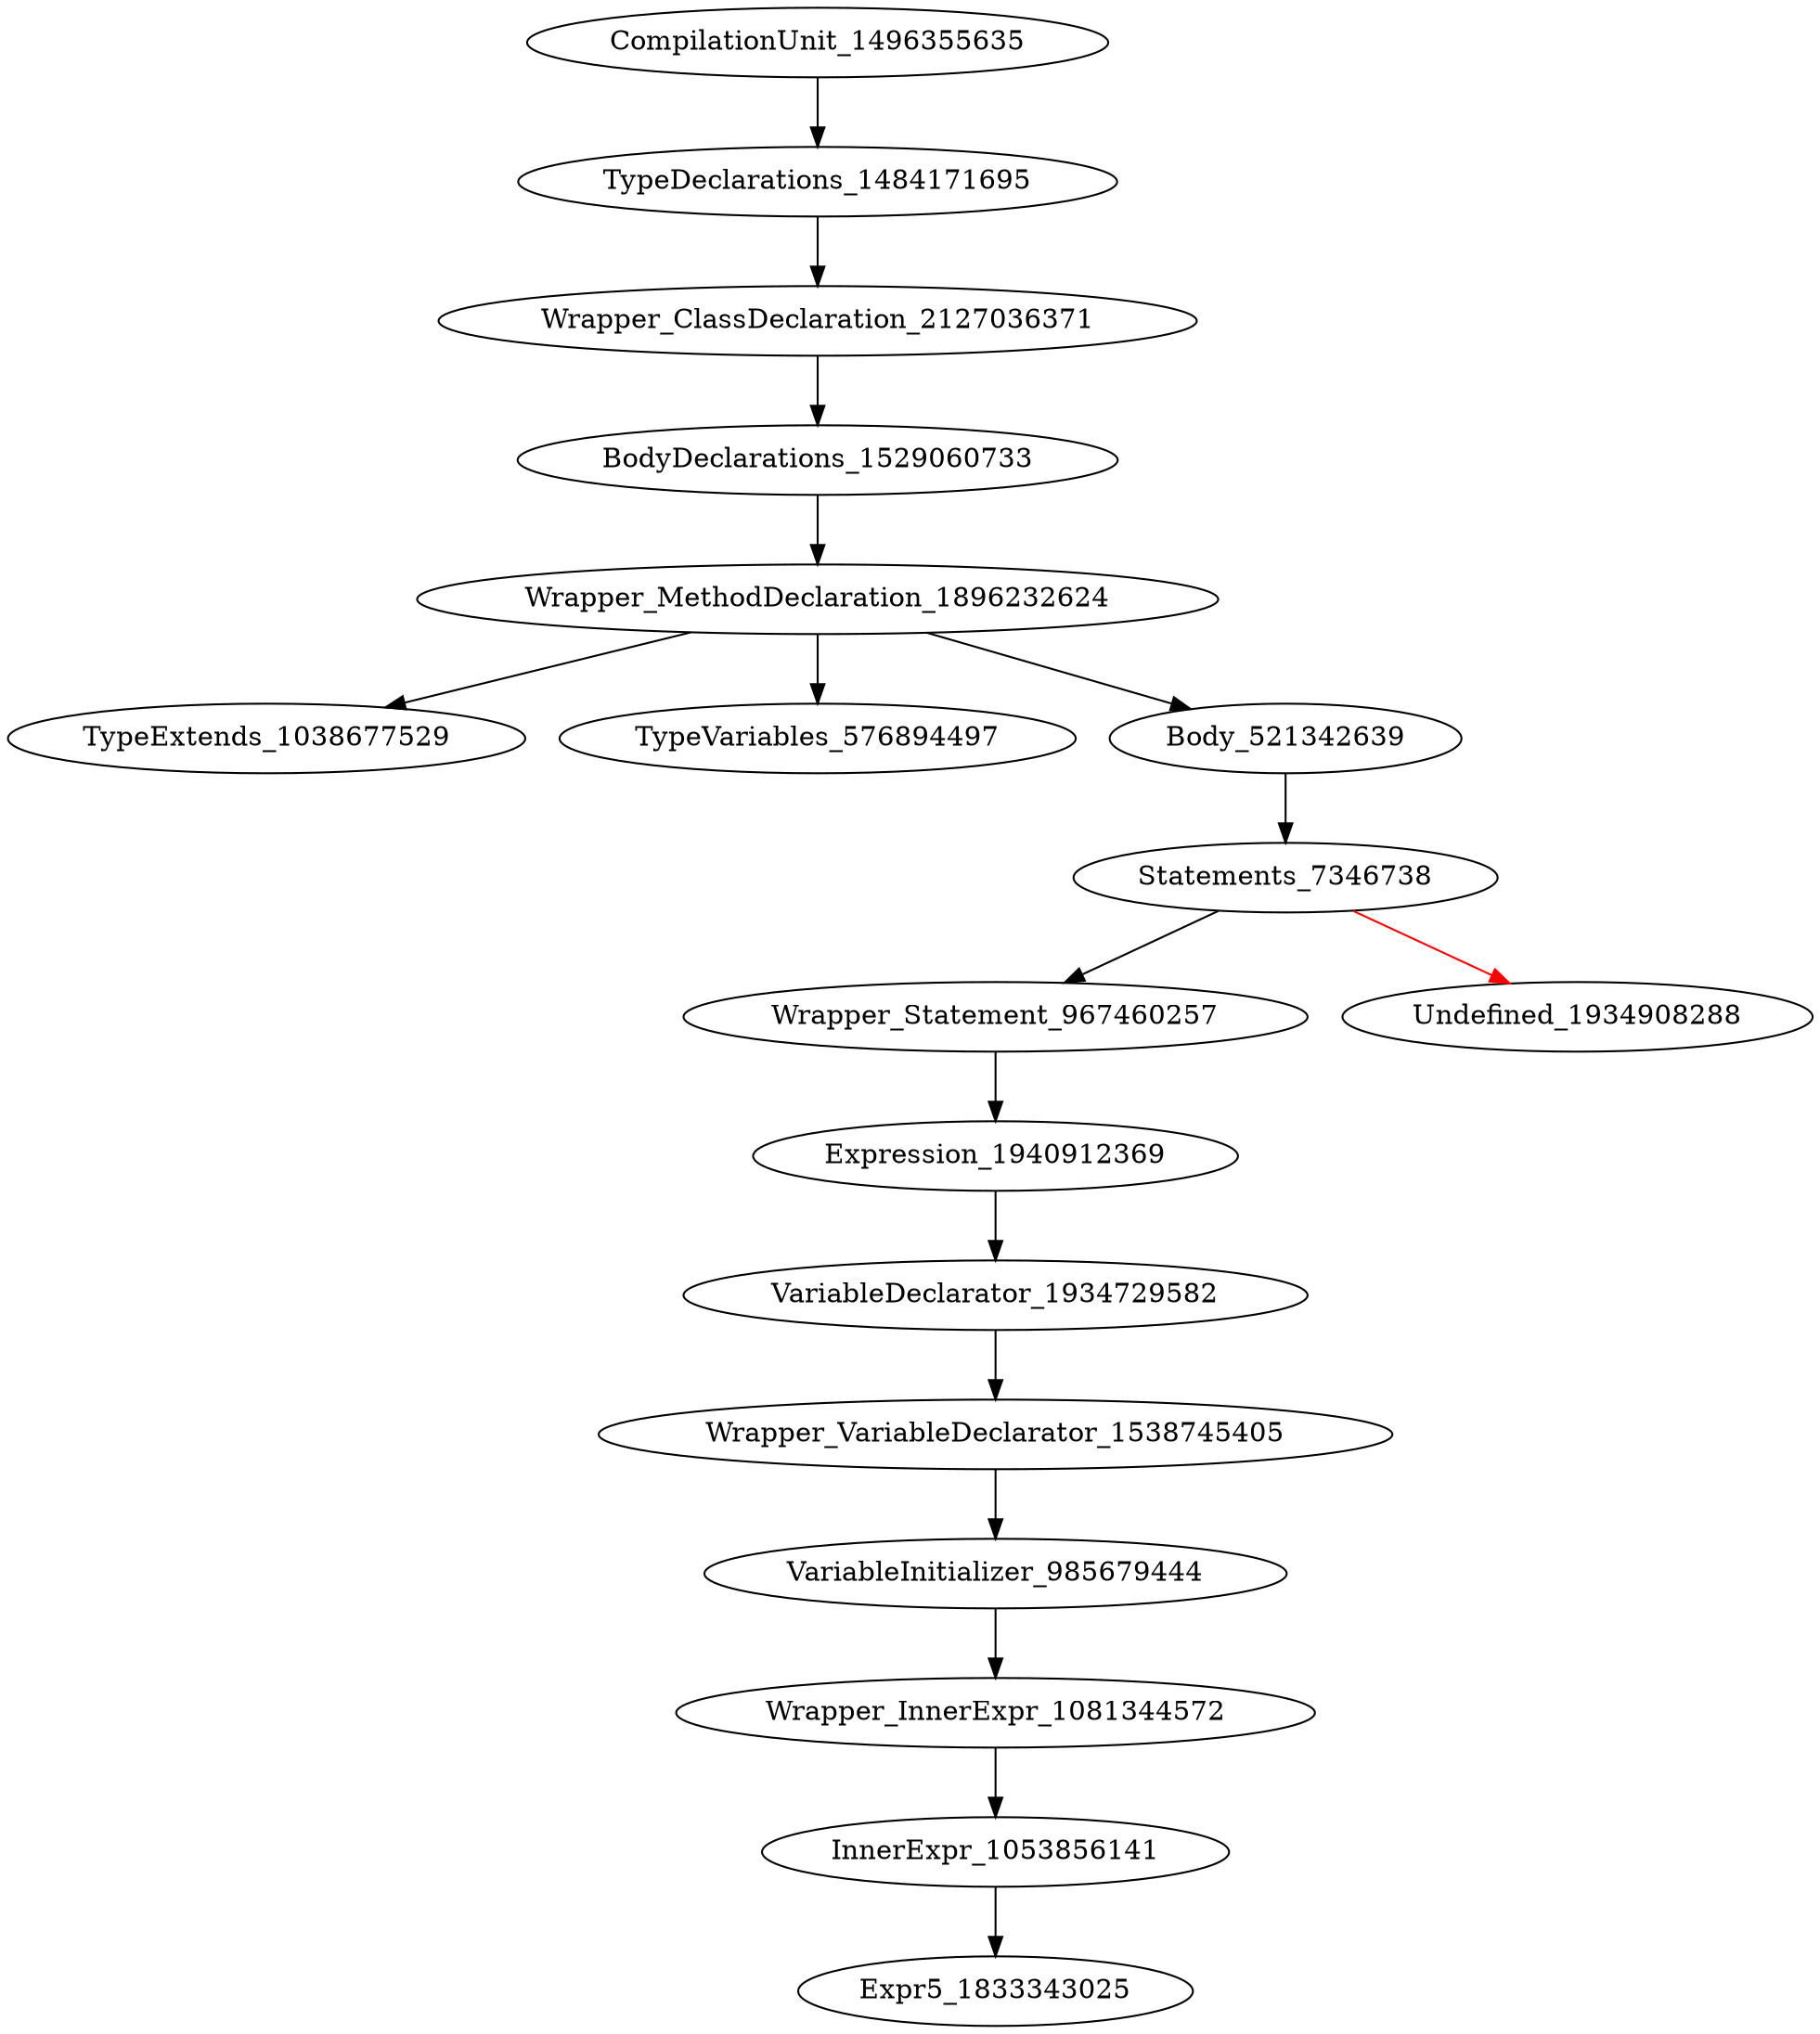 digraph {
CompilationUnit_1496355635 -> TypeDeclarations_1484171695
TypeDeclarations_1484171695 -> Wrapper_ClassDeclaration_2127036371
Wrapper_ClassDeclaration_2127036371 -> BodyDeclarations_1529060733
BodyDeclarations_1529060733 -> Wrapper_MethodDeclaration_1896232624
Wrapper_MethodDeclaration_1896232624 -> TypeExtends_1038677529
Wrapper_MethodDeclaration_1896232624 -> TypeVariables_576894497
Wrapper_MethodDeclaration_1896232624 -> Body_521342639
Body_521342639 -> Statements_7346738
Statements_7346738 -> Wrapper_Statement_967460257
Statements_7346738 -> Undefined_1934908288 [color = red] 
Wrapper_Statement_967460257 -> Expression_1940912369
Expression_1940912369 -> VariableDeclarator_1934729582
VariableDeclarator_1934729582 -> Wrapper_VariableDeclarator_1538745405
Wrapper_VariableDeclarator_1538745405 -> VariableInitializer_985679444
VariableInitializer_985679444 -> Wrapper_InnerExpr_1081344572
Wrapper_InnerExpr_1081344572 -> InnerExpr_1053856141
InnerExpr_1053856141 -> Expr5_1833343025
}